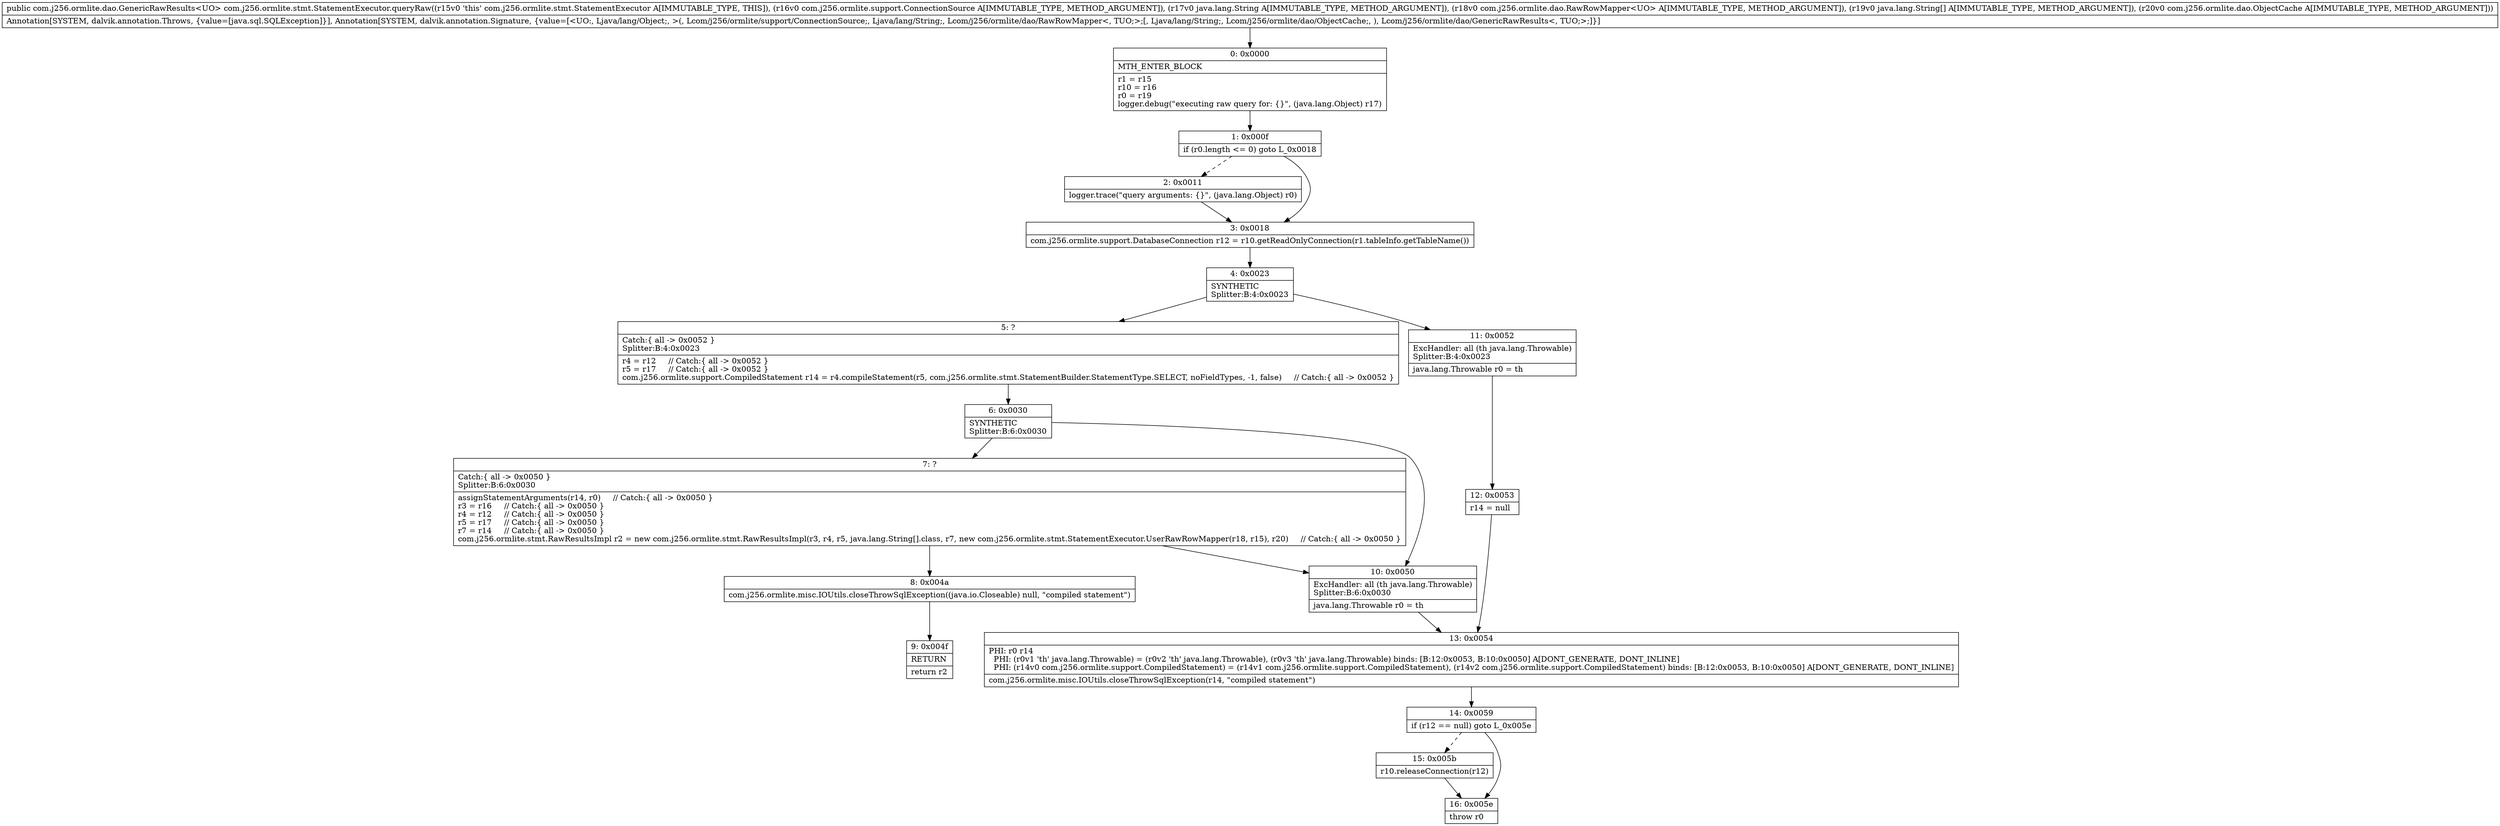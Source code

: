 digraph "CFG forcom.j256.ormlite.stmt.StatementExecutor.queryRaw(Lcom\/j256\/ormlite\/support\/ConnectionSource;Ljava\/lang\/String;Lcom\/j256\/ormlite\/dao\/RawRowMapper;[Ljava\/lang\/String;Lcom\/j256\/ormlite\/dao\/ObjectCache;)Lcom\/j256\/ormlite\/dao\/GenericRawResults;" {
Node_0 [shape=record,label="{0\:\ 0x0000|MTH_ENTER_BLOCK\l|r1 = r15\lr10 = r16\lr0 = r19\llogger.debug(\"executing raw query for: \{\}\", (java.lang.Object) r17)\l}"];
Node_1 [shape=record,label="{1\:\ 0x000f|if (r0.length \<= 0) goto L_0x0018\l}"];
Node_2 [shape=record,label="{2\:\ 0x0011|logger.trace(\"query arguments: \{\}\", (java.lang.Object) r0)\l}"];
Node_3 [shape=record,label="{3\:\ 0x0018|com.j256.ormlite.support.DatabaseConnection r12 = r10.getReadOnlyConnection(r1.tableInfo.getTableName())\l}"];
Node_4 [shape=record,label="{4\:\ 0x0023|SYNTHETIC\lSplitter:B:4:0x0023\l}"];
Node_5 [shape=record,label="{5\:\ ?|Catch:\{ all \-\> 0x0052 \}\lSplitter:B:4:0x0023\l|r4 = r12     \/\/ Catch:\{ all \-\> 0x0052 \}\lr5 = r17     \/\/ Catch:\{ all \-\> 0x0052 \}\lcom.j256.ormlite.support.CompiledStatement r14 = r4.compileStatement(r5, com.j256.ormlite.stmt.StatementBuilder.StatementType.SELECT, noFieldTypes, \-1, false)     \/\/ Catch:\{ all \-\> 0x0052 \}\l}"];
Node_6 [shape=record,label="{6\:\ 0x0030|SYNTHETIC\lSplitter:B:6:0x0030\l}"];
Node_7 [shape=record,label="{7\:\ ?|Catch:\{ all \-\> 0x0050 \}\lSplitter:B:6:0x0030\l|assignStatementArguments(r14, r0)     \/\/ Catch:\{ all \-\> 0x0050 \}\lr3 = r16     \/\/ Catch:\{ all \-\> 0x0050 \}\lr4 = r12     \/\/ Catch:\{ all \-\> 0x0050 \}\lr5 = r17     \/\/ Catch:\{ all \-\> 0x0050 \}\lr7 = r14     \/\/ Catch:\{ all \-\> 0x0050 \}\lcom.j256.ormlite.stmt.RawResultsImpl r2 = new com.j256.ormlite.stmt.RawResultsImpl(r3, r4, r5, java.lang.String[].class, r7, new com.j256.ormlite.stmt.StatementExecutor.UserRawRowMapper(r18, r15), r20)     \/\/ Catch:\{ all \-\> 0x0050 \}\l}"];
Node_8 [shape=record,label="{8\:\ 0x004a|com.j256.ormlite.misc.IOUtils.closeThrowSqlException((java.io.Closeable) null, \"compiled statement\")\l}"];
Node_9 [shape=record,label="{9\:\ 0x004f|RETURN\l|return r2\l}"];
Node_10 [shape=record,label="{10\:\ 0x0050|ExcHandler: all (th java.lang.Throwable)\lSplitter:B:6:0x0030\l|java.lang.Throwable r0 = th\l}"];
Node_11 [shape=record,label="{11\:\ 0x0052|ExcHandler: all (th java.lang.Throwable)\lSplitter:B:4:0x0023\l|java.lang.Throwable r0 = th\l}"];
Node_12 [shape=record,label="{12\:\ 0x0053|r14 = null\l}"];
Node_13 [shape=record,label="{13\:\ 0x0054|PHI: r0 r14 \l  PHI: (r0v1 'th' java.lang.Throwable) = (r0v2 'th' java.lang.Throwable), (r0v3 'th' java.lang.Throwable) binds: [B:12:0x0053, B:10:0x0050] A[DONT_GENERATE, DONT_INLINE]\l  PHI: (r14v0 com.j256.ormlite.support.CompiledStatement) = (r14v1 com.j256.ormlite.support.CompiledStatement), (r14v2 com.j256.ormlite.support.CompiledStatement) binds: [B:12:0x0053, B:10:0x0050] A[DONT_GENERATE, DONT_INLINE]\l|com.j256.ormlite.misc.IOUtils.closeThrowSqlException(r14, \"compiled statement\")\l}"];
Node_14 [shape=record,label="{14\:\ 0x0059|if (r12 == null) goto L_0x005e\l}"];
Node_15 [shape=record,label="{15\:\ 0x005b|r10.releaseConnection(r12)\l}"];
Node_16 [shape=record,label="{16\:\ 0x005e|throw r0\l}"];
MethodNode[shape=record,label="{public com.j256.ormlite.dao.GenericRawResults\<UO\> com.j256.ormlite.stmt.StatementExecutor.queryRaw((r15v0 'this' com.j256.ormlite.stmt.StatementExecutor A[IMMUTABLE_TYPE, THIS]), (r16v0 com.j256.ormlite.support.ConnectionSource A[IMMUTABLE_TYPE, METHOD_ARGUMENT]), (r17v0 java.lang.String A[IMMUTABLE_TYPE, METHOD_ARGUMENT]), (r18v0 com.j256.ormlite.dao.RawRowMapper\<UO\> A[IMMUTABLE_TYPE, METHOD_ARGUMENT]), (r19v0 java.lang.String[] A[IMMUTABLE_TYPE, METHOD_ARGUMENT]), (r20v0 com.j256.ormlite.dao.ObjectCache A[IMMUTABLE_TYPE, METHOD_ARGUMENT]))  | Annotation[SYSTEM, dalvik.annotation.Throws, \{value=[java.sql.SQLException]\}], Annotation[SYSTEM, dalvik.annotation.Signature, \{value=[\<UO:, Ljava\/lang\/Object;, \>(, Lcom\/j256\/ormlite\/support\/ConnectionSource;, Ljava\/lang\/String;, Lcom\/j256\/ormlite\/dao\/RawRowMapper\<, TUO;\>;[, Ljava\/lang\/String;, Lcom\/j256\/ormlite\/dao\/ObjectCache;, ), Lcom\/j256\/ormlite\/dao\/GenericRawResults\<, TUO;\>;]\}]\l}"];
MethodNode -> Node_0;
Node_0 -> Node_1;
Node_1 -> Node_2[style=dashed];
Node_1 -> Node_3;
Node_2 -> Node_3;
Node_3 -> Node_4;
Node_4 -> Node_5;
Node_4 -> Node_11;
Node_5 -> Node_6;
Node_6 -> Node_7;
Node_6 -> Node_10;
Node_7 -> Node_8;
Node_7 -> Node_10;
Node_8 -> Node_9;
Node_10 -> Node_13;
Node_11 -> Node_12;
Node_12 -> Node_13;
Node_13 -> Node_14;
Node_14 -> Node_15[style=dashed];
Node_14 -> Node_16;
Node_15 -> Node_16;
}

